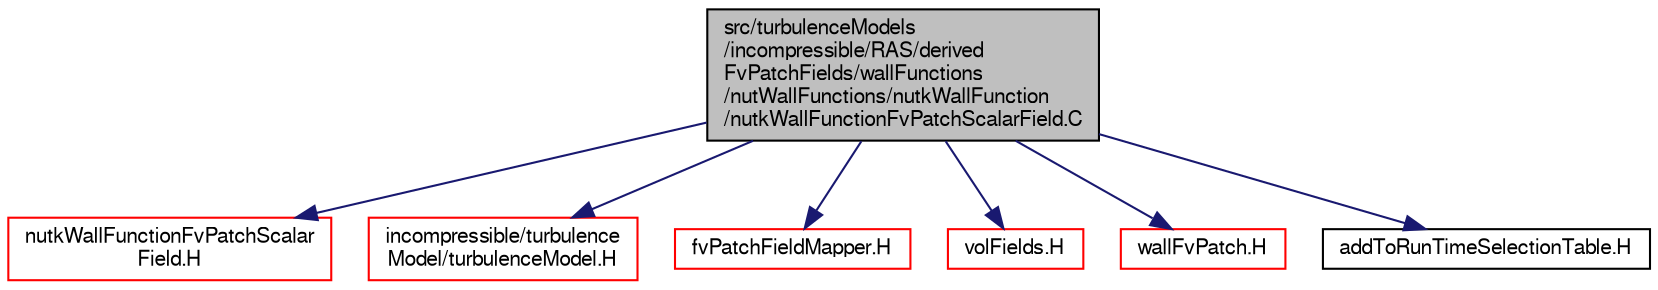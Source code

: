 digraph "src/turbulenceModels/incompressible/RAS/derivedFvPatchFields/wallFunctions/nutWallFunctions/nutkWallFunction/nutkWallFunctionFvPatchScalarField.C"
{
  bgcolor="transparent";
  edge [fontname="FreeSans",fontsize="10",labelfontname="FreeSans",labelfontsize="10"];
  node [fontname="FreeSans",fontsize="10",shape=record];
  Node0 [label="src/turbulenceModels\l/incompressible/RAS/derived\lFvPatchFields/wallFunctions\l/nutWallFunctions/nutkWallFunction\l/nutkWallFunctionFvPatchScalarField.C",height=0.2,width=0.4,color="black", fillcolor="grey75", style="filled", fontcolor="black"];
  Node0 -> Node1 [color="midnightblue",fontsize="10",style="solid",fontname="FreeSans"];
  Node1 [label="nutkWallFunctionFvPatchScalar\lField.H",height=0.2,width=0.4,color="red",URL="$a40376.html"];
  Node0 -> Node3 [color="midnightblue",fontsize="10",style="solid",fontname="FreeSans"];
  Node3 [label="incompressible/turbulence\lModel/turbulenceModel.H",height=0.2,width=0.4,color="red",URL="$a40271.html"];
  Node0 -> Node306 [color="midnightblue",fontsize="10",style="solid",fontname="FreeSans"];
  Node306 [label="fvPatchFieldMapper.H",height=0.2,width=0.4,color="red",URL="$a02468.html"];
  Node0 -> Node67 [color="midnightblue",fontsize="10",style="solid",fontname="FreeSans"];
  Node67 [label="volFields.H",height=0.2,width=0.4,color="red",URL="$a02750.html"];
  Node0 -> Node307 [color="midnightblue",fontsize="10",style="solid",fontname="FreeSans"];
  Node307 [label="wallFvPatch.H",height=0.2,width=0.4,color="red",URL="$a03680.html"];
  Node0 -> Node309 [color="midnightblue",fontsize="10",style="solid",fontname="FreeSans"];
  Node309 [label="addToRunTimeSelectionTable.H",height=0.2,width=0.4,color="black",URL="$a09263.html",tooltip="Macros for easy insertion into run-time selection tables. "];
}
